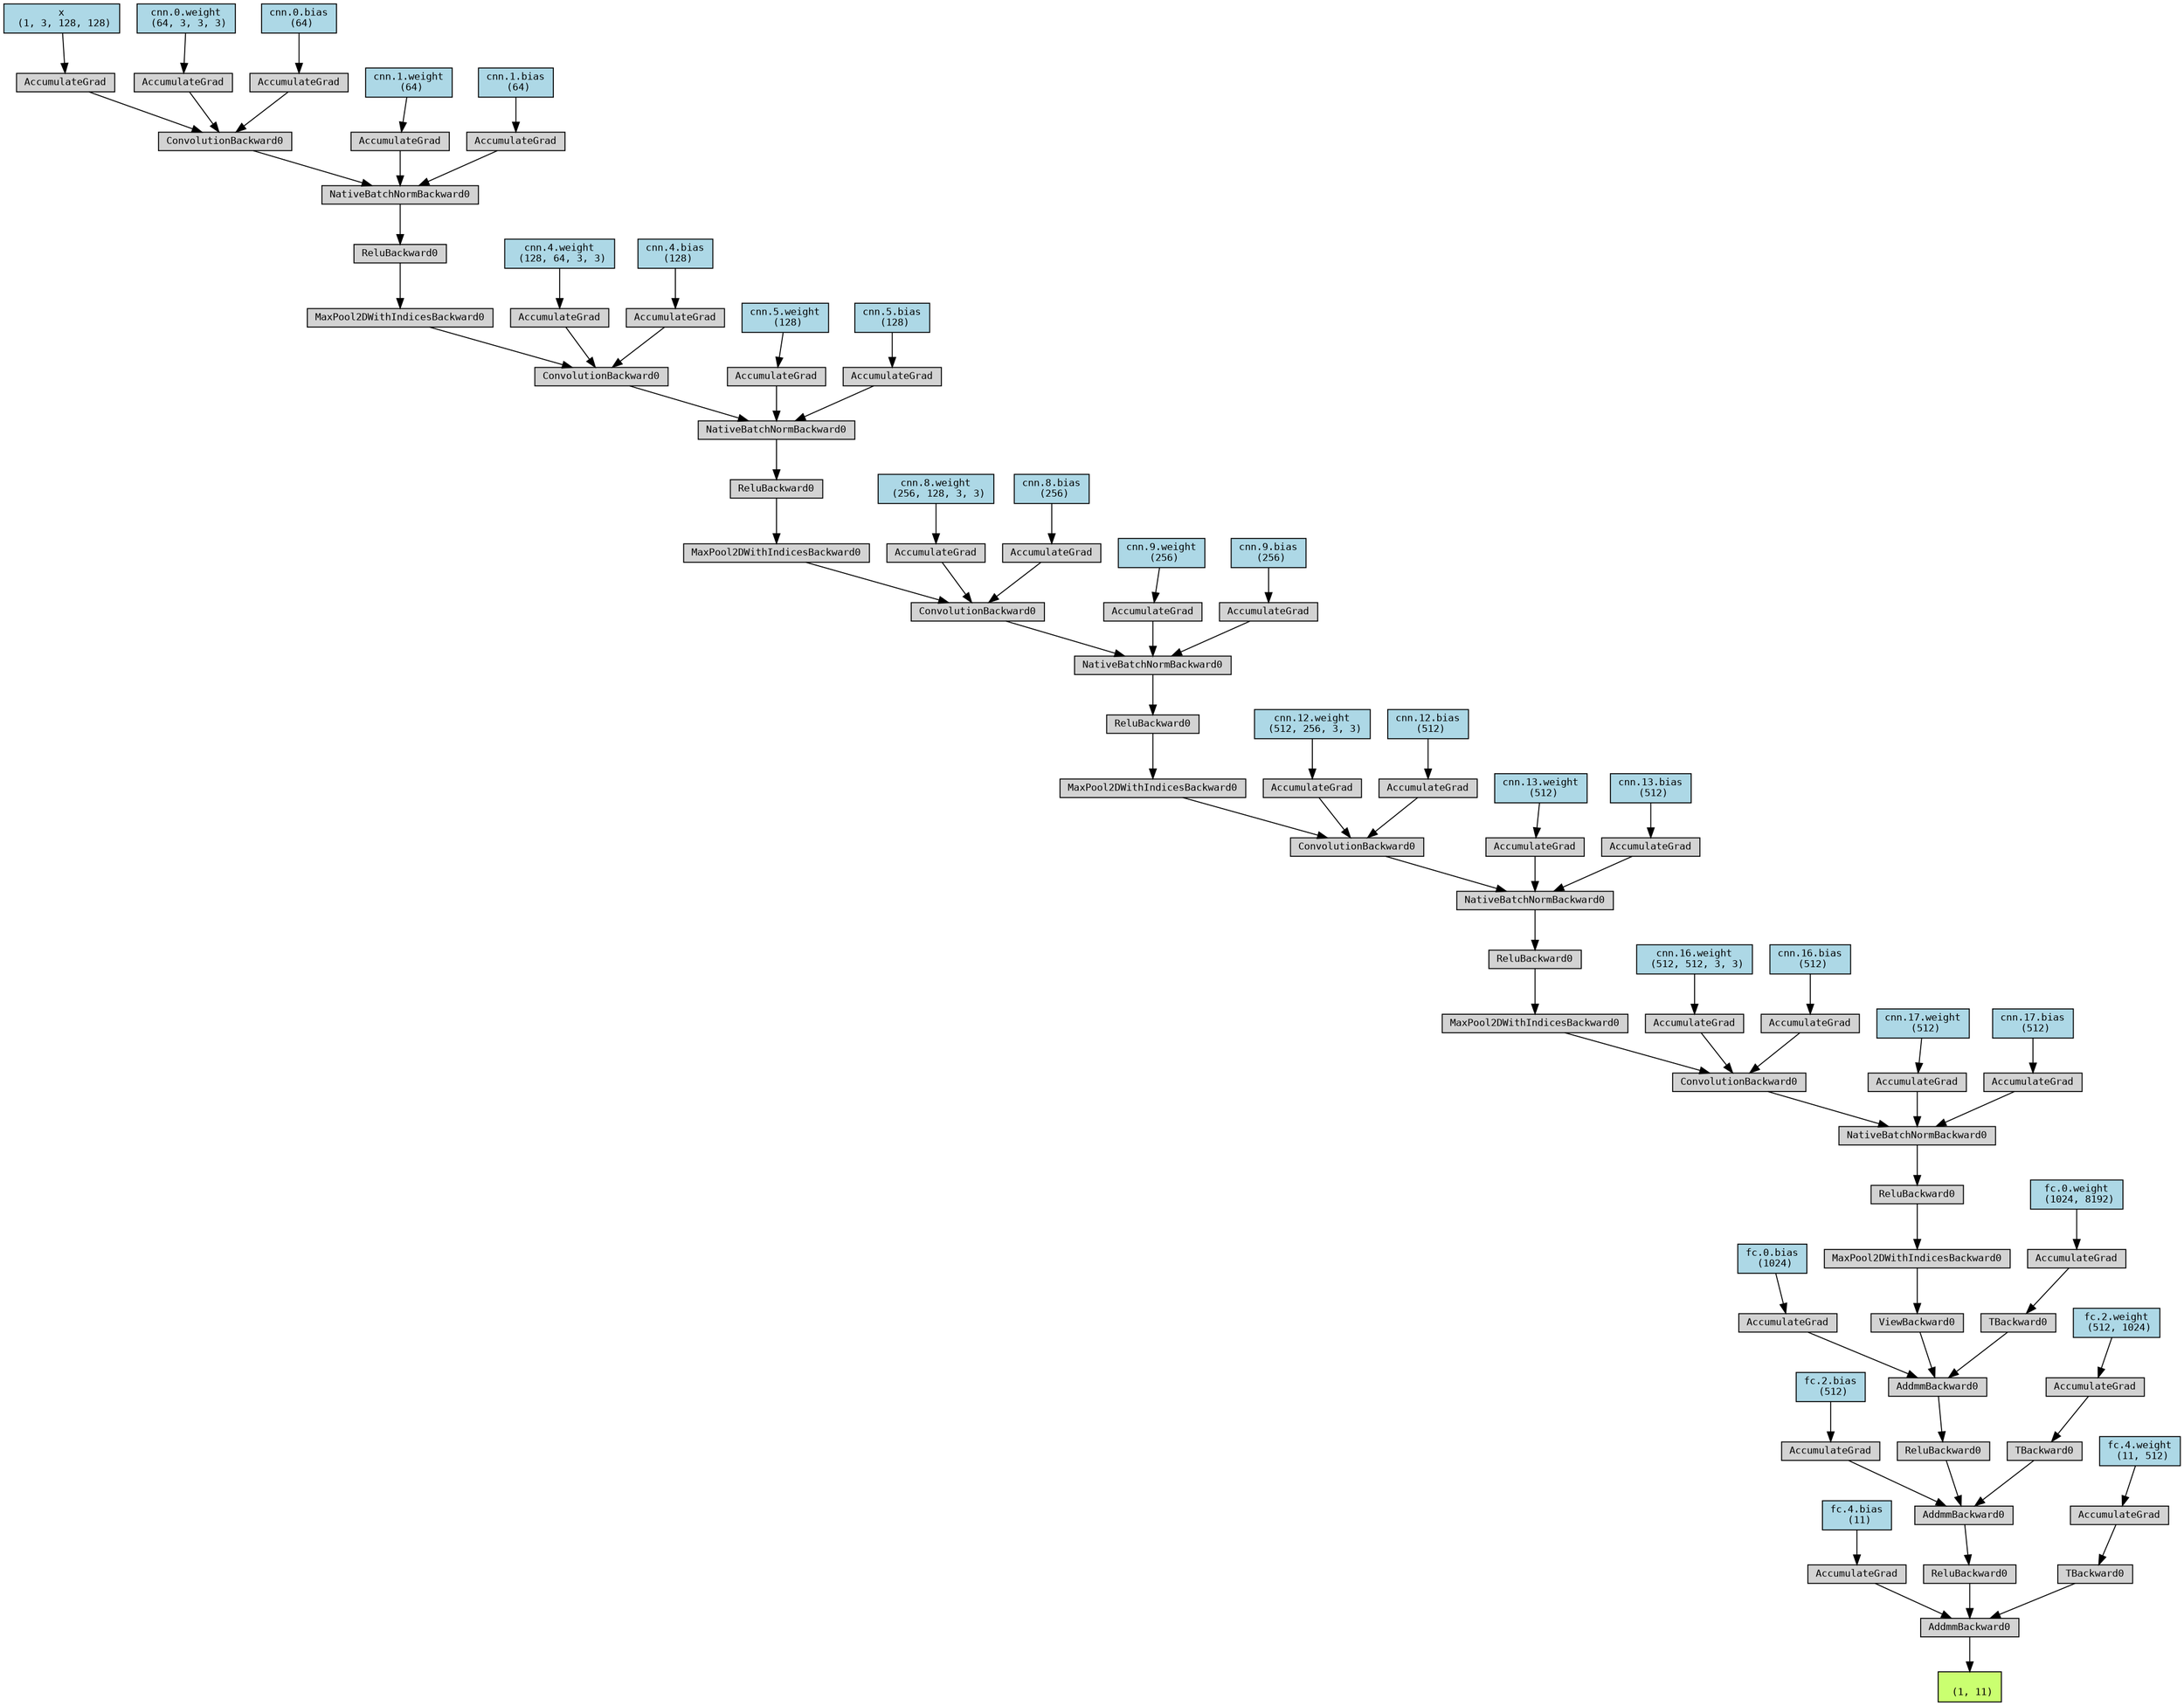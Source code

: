 digraph {
	graph [size="25.05,25.05"]
	node [align=left fontname=monospace fontsize=10 height=0.2 ranksep=0.1 shape=box style=filled]
	2129708346240 [label="
 (1, 11)" fillcolor=darkolivegreen1]
	2129869463616 [label=AddmmBackward0]
	2129869466688 -> 2129869463616
	2129868123328 [label="fc.4.bias
 (11)" fillcolor=lightblue]
	2129868123328 -> 2129869466688
	2129869466688 [label=AccumulateGrad]
	2129869466592 -> 2129869463616
	2129869466592 [label=ReluBackward0]
	2129869465056 -> 2129869466592
	2129869465056 [label=AddmmBackward0]
	2129869464288 -> 2129869465056
	2129868122448 [label="fc.2.bias
 (512)" fillcolor=lightblue]
	2129868122448 -> 2129869464288
	2129869464288 [label=AccumulateGrad]
	2129869465680 -> 2129869465056
	2129869465680 [label=ReluBackward0]
	2129707235168 -> 2129869465680
	2129707235168 [label=AddmmBackward0]
	2129707236176 -> 2129707235168
	2129868123728 [label="fc.0.bias
 (1024)" fillcolor=lightblue]
	2129868123728 -> 2129707236176
	2129707236176 [label=AccumulateGrad]
	2129707236464 -> 2129707235168
	2129707236464 [label=ViewBackward0]
	2129707234784 -> 2129707236464
	2129707234784 [label=MaxPool2DWithIndicesBackward0]
	2129707235744 -> 2129707234784
	2129707235744 [label=ReluBackward0]
	2129707235072 -> 2129707235744
	2129707235072 [label=NativeBatchNormBackward0]
	2129869462592 -> 2129707235072
	2129869462592 [label=ConvolutionBackward0]
	2129869462352 -> 2129869462592
	2129869462352 [label=MaxPool2DWithIndicesBackward0]
	2129869462064 -> 2129869462352
	2129869462064 [label=ReluBackward0]
	2129869462208 -> 2129869462064
	2129869462208 [label=NativeBatchNormBackward0]
	2129869461872 -> 2129869462208
	2129869461872 [label=ConvolutionBackward0]
	2129869461680 -> 2129869461872
	2129869461680 [label=MaxPool2DWithIndicesBackward0]
	2129869461584 -> 2129869461680
	2129869461584 [label=ReluBackward0]
	2129869461536 -> 2129869461584
	2129869461536 [label=NativeBatchNormBackward0]
	2129869461392 -> 2129869461536
	2129869461392 [label=ConvolutionBackward0]
	2129869461104 -> 2129869461392
	2129869461104 [label=MaxPool2DWithIndicesBackward0]
	2129869461152 -> 2129869461104
	2129869461152 [label=ReluBackward0]
	2129869460816 -> 2129869461152
	2129869460816 [label=NativeBatchNormBackward0]
	2129869460720 -> 2129869460816
	2129869460720 [label=ConvolutionBackward0]
	2129869460912 -> 2129869460720
	2129869460912 [label=MaxPool2DWithIndicesBackward0]
	2129869460480 -> 2129869460912
	2129869460480 [label=ReluBackward0]
	2129869460336 -> 2129869460480
	2129869460336 [label=NativeBatchNormBackward0]
	2129869460240 -> 2129869460336
	2129869460240 [label=ConvolutionBackward0]
	2129869459952 -> 2129869460240
	2129869570512 [label="x
 (1, 3, 128, 128)" fillcolor=lightblue]
	2129869570512 -> 2129869459952
	2129869459952 [label=AccumulateGrad]
	2129869460000 -> 2129869460240
	2129869472928 [label="cnn.0.weight
 (64, 3, 3, 3)" fillcolor=lightblue]
	2129869472928 -> 2129869460000
	2129869460000 [label=AccumulateGrad]
	2129869460048 -> 2129869460240
	2129869472528 [label="cnn.0.bias
 (64)" fillcolor=lightblue]
	2129869472528 -> 2129869460048
	2129869460048 [label=AccumulateGrad]
	2129869460288 -> 2129869460336
	2129869473088 [label="cnn.1.weight
 (64)" fillcolor=lightblue]
	2129869473088 -> 2129869460288
	2129869460288 [label=AccumulateGrad]
	2129869460528 -> 2129869460336
	2129869473328 [label="cnn.1.bias
 (64)" fillcolor=lightblue]
	2129869473328 -> 2129869460528
	2129869460528 [label=AccumulateGrad]
	2129869460576 -> 2129869460720
	2129869473408 [label="cnn.4.weight
 (128, 64, 3, 3)" fillcolor=lightblue]
	2129869473408 -> 2129869460576
	2129869460576 [label=AccumulateGrad]
	2129869460624 -> 2129869460720
	2129869473808 [label="cnn.4.bias
 (128)" fillcolor=lightblue]
	2129869473808 -> 2129869460624
	2129869460624 [label=AccumulateGrad]
	2129869460768 -> 2129869460816
	2129869473888 [label="cnn.5.weight
 (128)" fillcolor=lightblue]
	2129869473888 -> 2129869460768
	2129869460768 [label=AccumulateGrad]
	2129869461008 -> 2129869460816
	2129869473248 [label="cnn.5.bias
 (128)" fillcolor=lightblue]
	2129869473248 -> 2129869461008
	2129869461008 [label=AccumulateGrad]
	2129869461248 -> 2129869461392
	2129869474048 [label="cnn.8.weight
 (256, 128, 3, 3)" fillcolor=lightblue]
	2129869474048 -> 2129869461248
	2129869461248 [label=AccumulateGrad]
	2129869461296 -> 2129869461392
	2129869473968 [label="cnn.8.bias
 (256)" fillcolor=lightblue]
	2129869473968 -> 2129869461296
	2129869461296 [label=AccumulateGrad]
	2129869461488 -> 2129869461536
	2129869472288 [label="cnn.9.weight
 (256)" fillcolor=lightblue]
	2129869472288 -> 2129869461488
	2129869461488 [label=AccumulateGrad]
	2129869461968 -> 2129869461536
	2129869472368 [label="cnn.9.bias
 (256)" fillcolor=lightblue]
	2129869472368 -> 2129869461968
	2129869461968 [label=AccumulateGrad]
	2129869461728 -> 2129869461872
	2129868121968 [label="cnn.12.weight
 (512, 256, 3, 3)" fillcolor=lightblue]
	2129868121968 -> 2129869461728
	2129869461728 [label=AccumulateGrad]
	2129869461776 -> 2129869461872
	2129868120208 [label="cnn.12.bias
 (512)" fillcolor=lightblue]
	2129868120208 -> 2129869461776
	2129869461776 [label=AccumulateGrad]
	2129869462016 -> 2129869462208
	2129868121408 [label="cnn.13.weight
 (512)" fillcolor=lightblue]
	2129868121408 -> 2129869462016
	2129869462016 [label=AccumulateGrad]
	2129869462160 -> 2129869462208
	2129868120928 [label="cnn.13.bias
 (512)" fillcolor=lightblue]
	2129868120928 -> 2129869462160
	2129869462160 [label=AccumulateGrad]
	2129869462400 -> 2129869462592
	2129868122688 [label="cnn.16.weight
 (512, 512, 3, 3)" fillcolor=lightblue]
	2129868122688 -> 2129869462400
	2129869462400 [label=AccumulateGrad]
	2129869462448 -> 2129869462592
	2129868122928 [label="cnn.16.bias
 (512)" fillcolor=lightblue]
	2129868122928 -> 2129869462448
	2129869462448 [label=AccumulateGrad]
	2129869462496 -> 2129707235072
	2129868121088 [label="cnn.17.weight
 (512)" fillcolor=lightblue]
	2129868121088 -> 2129869462496
	2129869462496 [label=AccumulateGrad]
	2129869462976 -> 2129707235072
	2129868120288 [label="cnn.17.bias
 (512)" fillcolor=lightblue]
	2129868120288 -> 2129869462976
	2129869462976 [label=AccumulateGrad]
	2129707234496 -> 2129707235168
	2129707234496 [label=TBackward0]
	2129707235984 -> 2129707234496
	2129868122848 [label="fc.0.weight
 (1024, 8192)" fillcolor=lightblue]
	2129868122848 -> 2129707235984
	2129707235984 [label=AccumulateGrad]
	2129869464864 -> 2129869465056
	2129869464864 [label=TBackward0]
	2129707236512 -> 2129869464864
	2129868123488 [label="fc.2.weight
 (512, 1024)" fillcolor=lightblue]
	2129868123488 -> 2129707236512
	2129707236512 [label=AccumulateGrad]
	2129869466640 -> 2129869463616
	2129869466640 [label=TBackward0]
	2129869463664 -> 2129869466640
	2129868122528 [label="fc.4.weight
 (11, 512)" fillcolor=lightblue]
	2129868122528 -> 2129869463664
	2129869463664 [label=AccumulateGrad]
	2129869463616 -> 2129708346240
}
